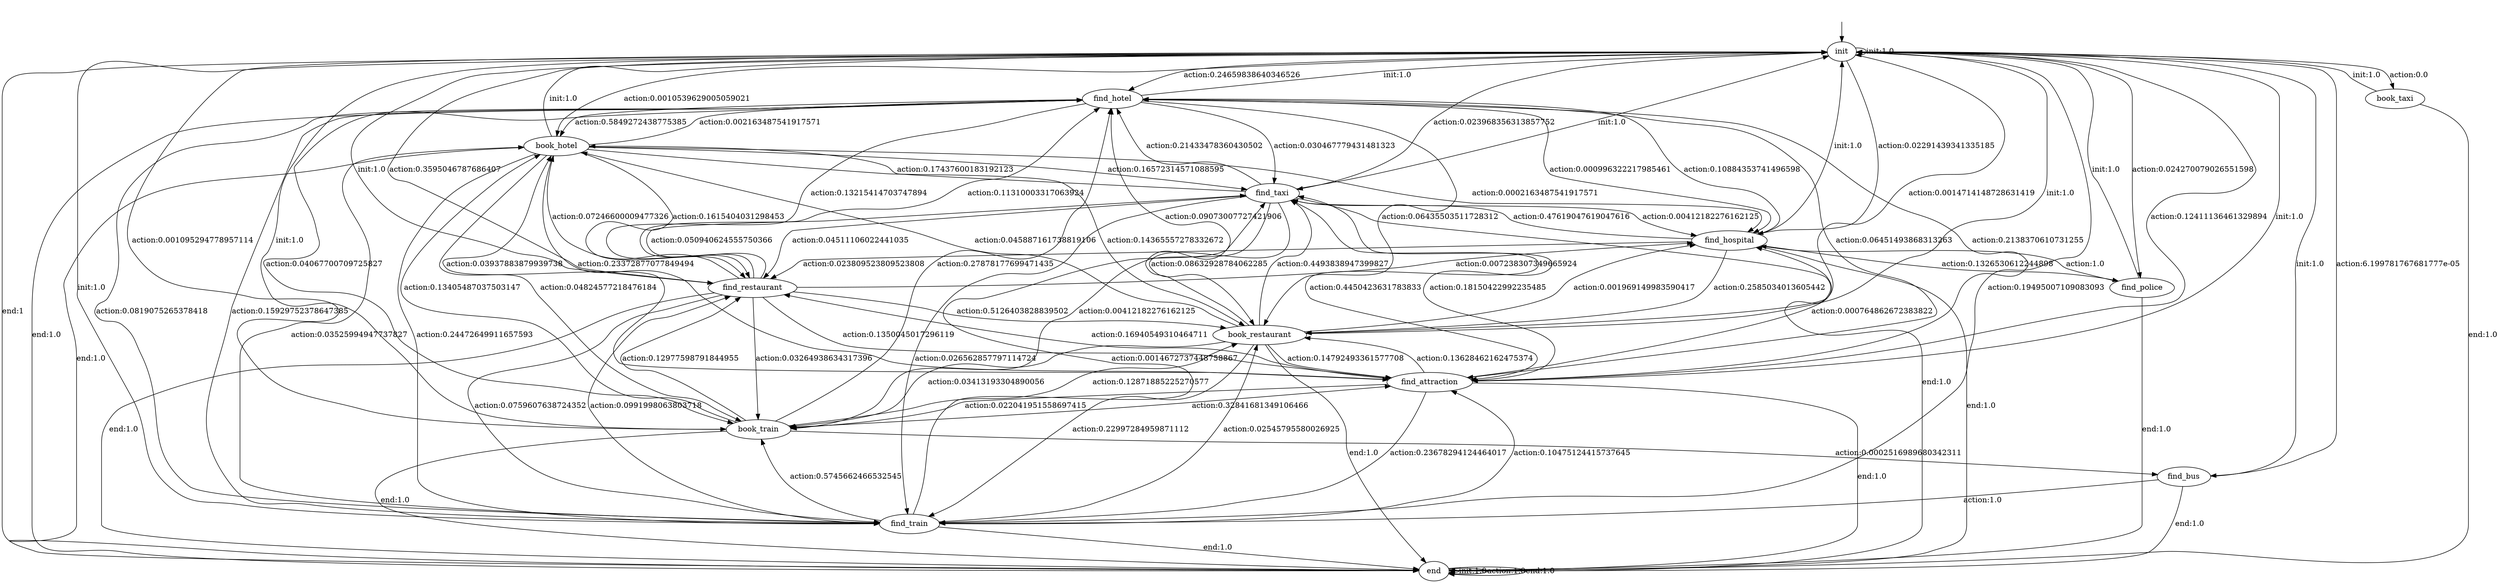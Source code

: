 digraph learned_mdp {
s0 [label="init"];
s1 [label="find_hotel"];
s2 [label="book_hotel"];
s3 [label="find_train"];
s4 [label="book_train"];
s5 [label="find_attraction"];
s6 [label="find_restaurant"];
s7 [label="book_restaurant"];
s8 [label="find_hospital"];
s9 [label="book_taxi"];
s10 [label="find_taxi"];
s11 [label="find_bus"];
s12 [label="find_police"];
s13 [label="end"];
s0 -> s0  [label="init:1.0"];
s0 -> s1  [label="action:0.24659838640346526"];
s0 -> s2  [label="action:0.0010539629005059021"];
s0 -> s3  [label="action:0.19495007109083093"];
s0 -> s4  [label="action:0.001095294778957114"];
s0 -> s5  [label="action:0.12411136461329894"];
s0 -> s6  [label="action:0.3595046787686407"];
s0 -> s7  [label="action:0.0014714148728631419"];
s0 -> s8  [label="action:0.02291439341335185"];
s0 -> s9  [label="action:0.0"];
s0 -> s10  [label="action:0.023968356313857752"];
s0 -> s11  [label="action:6.199781767681777e-05"];
s0 -> s12  [label="action:0.024270079026551598"];
s0 -> s13  [label="end:1"];
s1 -> s0  [label="init:1.0"];
s1 -> s2  [label="action:0.5849272438775385"];
s1 -> s3  [label="action:0.0819075265378418"];
s1 -> s4  [label="action:0.04067700709725827"];
s1 -> s5  [label="action:0.06451493868313263"];
s1 -> s6  [label="action:0.13215414703747894"];
s1 -> s7  [label="action:0.06435503511728312"];
s1 -> s8  [label="action:0.000996322217985461"];
s1 -> s10  [label="action:0.030467779431481323"];
s1 -> s13 [label="end:1.0"];
s2 -> s0  [label="init:1.0"];
s2 -> s1  [label="action:0.002163487541917571"];
s2 -> s3  [label="action:0.24472649911657593"];
s2 -> s4  [label="action:0.04824577218476184"];
s2 -> s5  [label="action:0.23372877077849494"];
s2 -> s6  [label="action:0.1615404031298453"];
s2 -> s7  [label="action:0.14365557278332672"];
s2 -> s8  [label="action:0.0002163487541917571"];
s2 -> s10  [label="action:0.16572314571088595"];
s2 -> s13 [label="end:1.0"];
s3 -> s0  [label="init:1.0"];
s3 -> s1  [label="action:0.15929752378647385"];
s3 -> s2  [label="action:0.03525994947737827"];
s3 -> s4  [label="action:0.5745662466532545"];
s3 -> s5  [label="action:0.10475124415737645"];
s3 -> s6  [label="action:0.0991998063803718"];
s3 -> s7  [label="action:0.02545795580026925"];
s3 -> s10  [label="action:0.0014672737448758867"];
s3 -> s13 [label="end:1.0"];
s4 -> s0  [label="init:1.0"];
s4 -> s1  [label="action:0.27878177699471435"];
s4 -> s2  [label="action:0.13405487037503147"];
s4 -> s5  [label="action:0.32841681349106466"];
s4 -> s6  [label="action:0.12977598791844955"];
s4 -> s7  [label="action:0.12871885225270577"];
s4 -> s11  [label="action:0.0002516989680342311"];
s4 -> s13 [label="end:1.0"];
s5 -> s0  [label="init:1.0"];
s5 -> s1  [label="action:0.2138370610731255"];
s5 -> s2  [label="action:0.03937883879939738"];
s5 -> s3  [label="action:0.23678294124464017"];
s5 -> s4  [label="action:0.022041951558697415"];
s5 -> s6  [label="action:0.16940549310464711"];
s5 -> s7  [label="action:0.13628462162475374"];
s5 -> s8  [label="action:0.000764862672383822"];
s5 -> s10  [label="action:0.18150422992235485"];
s5 -> s13 [label="end:1.0"];
s6 -> s0  [label="init:1.0"];
s6 -> s1  [label="action:0.11310003317063924"];
s6 -> s2  [label="action:0.07246600009477326"];
s6 -> s3  [label="action:0.0759607638724352"];
s6 -> s4  [label="action:0.03264938634317396"];
s6 -> s5  [label="action:0.1350045017296119"];
s6 -> s7  [label="action:0.5126403828839502"];
s6 -> s8  [label="action:0.007238307349665924"];
s6 -> s10  [label="action:0.050940624555750366"];
s6 -> s13 [label="end:1.0"];
s7 -> s0  [label="init:1.0"];
s7 -> s1  [label="action:0.09073007727421906"];
s7 -> s2  [label="action:0.045887161738819106"];
s7 -> s3  [label="action:0.22997284959871112"];
s7 -> s4  [label="action:0.03413193304890056"];
s7 -> s5  [label="action:0.14792493361577708"];
s7 -> s8  [label="action:0.001969149983590417"];
s7 -> s10  [label="action:0.4493838947399827"];
s7 -> s13 [label="end:1.0"];
s8 -> s0  [label="init:1.0"];
s8 -> s1  [label="action:0.10884353741496598"];
s8 -> s6  [label="action:0.023809523809523808"];
s8 -> s7  [label="action:0.2585034013605442"];
s8 -> s10  [label="action:0.47619047619047616"];
s8 -> s12  [label="action:0.1326530612244898"];
s8 -> s13 [label="end:1.0"];
s9 -> s0  [label="init:1.0"];
s9 -> s13 [label="end:1.0"];
s10 -> s0  [label="init:1.0"];
s10 -> s1  [label="action:0.21433478360430502"];
s10 -> s2  [label="action:0.17437600183192123"];
s10 -> s3  [label="action:0.026562857797114724"];
s10 -> s4  [label="action:0.00412182276162125"];
s10 -> s5  [label="action:0.4450423631783833"];
s10 -> s6  [label="action:0.04511106022441035"];
s10 -> s7  [label="action:0.08632928784062285"];
s10 -> s8  [label="action:0.00412182276162125"];
s10 -> s13 [label="end:1.0"];
s11 -> s0  [label="init:1.0"];
s11 -> s3  [label="action:1.0"];
s11 -> s13 [label="end:1.0"];
s12 -> s0  [label="init:1.0"];
s12 -> s8  [label="action:1.0"];
s12 -> s13 [label="end:1.0"];
s13 -> s13 [label="init:1.0"];
s13 -> s13  [label="action:1.0"];
s13 -> s13  [label="end:1.0"];
__start0 [label="", shape=none];
__start0 -> s0  [label=""];
}